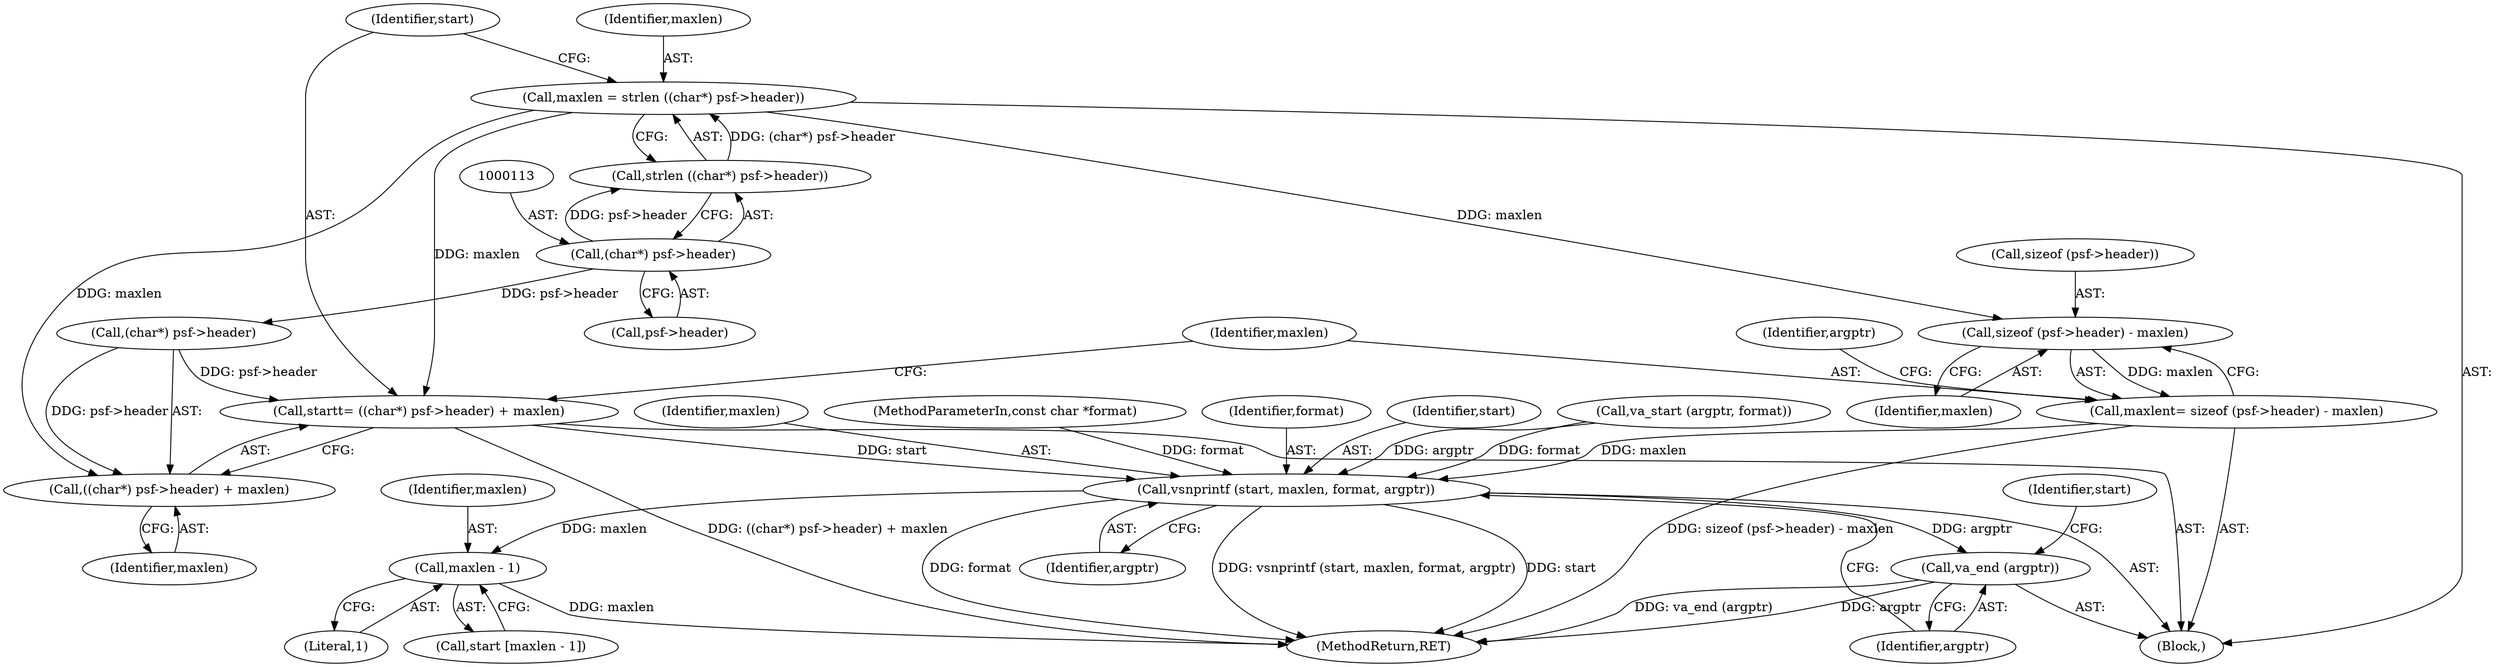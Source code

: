 digraph "1_libsndfile_708e996c87c5fae77b104ccfeb8f6db784c32074_15@API" {
"1000109" [label="(Call,maxlen = strlen ((char*) psf->header))"];
"1000111" [label="(Call,strlen ((char*) psf->header))"];
"1000112" [label="(Call,(char*) psf->header)"];
"1000117" [label="(Call,start\t= ((char*) psf->header) + maxlen)"];
"1000137" [label="(Call,vsnprintf (start, maxlen, format, argptr))"];
"1000142" [label="(Call,va_end (argptr))"];
"1000147" [label="(Call,maxlen - 1)"];
"1000119" [label="(Call,((char*) psf->header) + maxlen)"];
"1000128" [label="(Call,sizeof (psf->header) - maxlen)"];
"1000126" [label="(Call,maxlen\t= sizeof (psf->header) - maxlen)"];
"1000139" [label="(Identifier,maxlen)"];
"1000126" [label="(Call,maxlen\t= sizeof (psf->header) - maxlen)"];
"1000128" [label="(Call,sizeof (psf->header) - maxlen)"];
"1000143" [label="(Identifier,argptr)"];
"1000137" [label="(Call,vsnprintf (start, maxlen, format, argptr))"];
"1000104" [label="(MethodParameterIn,const char *format)"];
"1000111" [label="(Call,strlen ((char*) psf->header))"];
"1000109" [label="(Call,maxlen = strlen ((char*) psf->header))"];
"1000117" [label="(Call,start\t= ((char*) psf->header) + maxlen)"];
"1000141" [label="(Identifier,argptr)"];
"1000140" [label="(Identifier,format)"];
"1000110" [label="(Identifier,maxlen)"];
"1000120" [label="(Call,(char*) psf->header)"];
"1000142" [label="(Call,va_end (argptr))"];
"1000119" [label="(Call,((char*) psf->header) + maxlen)"];
"1000118" [label="(Identifier,start)"];
"1000138" [label="(Identifier,start)"];
"1000147" [label="(Call,maxlen - 1)"];
"1000148" [label="(Identifier,maxlen)"];
"1000135" [label="(Identifier,argptr)"];
"1000146" [label="(Identifier,start)"];
"1000129" [label="(Call,sizeof (psf->header))"];
"1000133" [label="(Identifier,maxlen)"];
"1000125" [label="(Identifier,maxlen)"];
"1000127" [label="(Identifier,maxlen)"];
"1000162" [label="(MethodReturn,RET)"];
"1000112" [label="(Call,(char*) psf->header)"];
"1000149" [label="(Literal,1)"];
"1000134" [label="(Call,va_start (argptr, format))"];
"1000114" [label="(Call,psf->header)"];
"1000145" [label="(Call,start [maxlen - 1])"];
"1000105" [label="(Block,)"];
"1000109" -> "1000105"  [label="AST: "];
"1000109" -> "1000111"  [label="CFG: "];
"1000110" -> "1000109"  [label="AST: "];
"1000111" -> "1000109"  [label="AST: "];
"1000118" -> "1000109"  [label="CFG: "];
"1000111" -> "1000109"  [label="DDG: (char*) psf->header"];
"1000109" -> "1000117"  [label="DDG: maxlen"];
"1000109" -> "1000119"  [label="DDG: maxlen"];
"1000109" -> "1000128"  [label="DDG: maxlen"];
"1000111" -> "1000112"  [label="CFG: "];
"1000112" -> "1000111"  [label="AST: "];
"1000112" -> "1000111"  [label="DDG: psf->header"];
"1000112" -> "1000114"  [label="CFG: "];
"1000113" -> "1000112"  [label="AST: "];
"1000114" -> "1000112"  [label="AST: "];
"1000112" -> "1000120"  [label="DDG: psf->header"];
"1000117" -> "1000105"  [label="AST: "];
"1000117" -> "1000119"  [label="CFG: "];
"1000118" -> "1000117"  [label="AST: "];
"1000119" -> "1000117"  [label="AST: "];
"1000127" -> "1000117"  [label="CFG: "];
"1000117" -> "1000162"  [label="DDG: ((char*) psf->header) + maxlen"];
"1000120" -> "1000117"  [label="DDG: psf->header"];
"1000117" -> "1000137"  [label="DDG: start"];
"1000137" -> "1000105"  [label="AST: "];
"1000137" -> "1000141"  [label="CFG: "];
"1000138" -> "1000137"  [label="AST: "];
"1000139" -> "1000137"  [label="AST: "];
"1000140" -> "1000137"  [label="AST: "];
"1000141" -> "1000137"  [label="AST: "];
"1000143" -> "1000137"  [label="CFG: "];
"1000137" -> "1000162"  [label="DDG: format"];
"1000137" -> "1000162"  [label="DDG: start"];
"1000137" -> "1000162"  [label="DDG: vsnprintf (start, maxlen, format, argptr)"];
"1000126" -> "1000137"  [label="DDG: maxlen"];
"1000134" -> "1000137"  [label="DDG: format"];
"1000134" -> "1000137"  [label="DDG: argptr"];
"1000104" -> "1000137"  [label="DDG: format"];
"1000137" -> "1000142"  [label="DDG: argptr"];
"1000137" -> "1000147"  [label="DDG: maxlen"];
"1000142" -> "1000105"  [label="AST: "];
"1000142" -> "1000143"  [label="CFG: "];
"1000143" -> "1000142"  [label="AST: "];
"1000146" -> "1000142"  [label="CFG: "];
"1000142" -> "1000162"  [label="DDG: va_end (argptr)"];
"1000142" -> "1000162"  [label="DDG: argptr"];
"1000147" -> "1000145"  [label="AST: "];
"1000147" -> "1000149"  [label="CFG: "];
"1000148" -> "1000147"  [label="AST: "];
"1000149" -> "1000147"  [label="AST: "];
"1000145" -> "1000147"  [label="CFG: "];
"1000147" -> "1000162"  [label="DDG: maxlen"];
"1000119" -> "1000125"  [label="CFG: "];
"1000120" -> "1000119"  [label="AST: "];
"1000125" -> "1000119"  [label="AST: "];
"1000120" -> "1000119"  [label="DDG: psf->header"];
"1000128" -> "1000126"  [label="AST: "];
"1000128" -> "1000133"  [label="CFG: "];
"1000129" -> "1000128"  [label="AST: "];
"1000133" -> "1000128"  [label="AST: "];
"1000126" -> "1000128"  [label="CFG: "];
"1000128" -> "1000126"  [label="DDG: maxlen"];
"1000126" -> "1000105"  [label="AST: "];
"1000127" -> "1000126"  [label="AST: "];
"1000135" -> "1000126"  [label="CFG: "];
"1000126" -> "1000162"  [label="DDG: sizeof (psf->header) - maxlen"];
}
